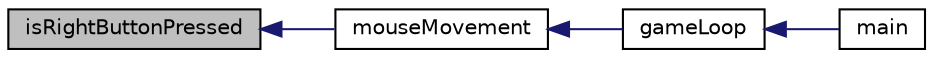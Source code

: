 digraph "isRightButtonPressed"
{
  edge [fontname="Helvetica",fontsize="10",labelfontname="Helvetica",labelfontsize="10"];
  node [fontname="Helvetica",fontsize="10",shape=record];
  rankdir="LR";
  Node8 [label="isRightButtonPressed",height=0.2,width=0.4,color="black", fillcolor="grey75", style="filled", fontcolor="black"];
  Node8 -> Node9 [dir="back",color="midnightblue",fontsize="10",style="solid",fontname="Helvetica"];
  Node9 [label="mouseMovement",height=0.2,width=0.4,color="black", fillcolor="white", style="filled",URL="$group___bow.html#ga72a1656ba8461fbee3a1b3a23d49bd19",tooltip="Handles all events related to mouse movement. "];
  Node9 -> Node10 [dir="back",color="midnightblue",fontsize="10",style="solid",fontname="Helvetica"];
  Node10 [label="gameLoop",height=0.2,width=0.4,color="black", fillcolor="white", style="filled",URL="$group___bow.html#gae3fcb6ab83836a82d8ab58a853667cba",tooltip="Main function for the game. Controls all interrupts of the peripherals and calls auxiliary functions..."];
  Node10 -> Node11 [dir="back",color="midnightblue",fontsize="10",style="solid",fontname="Helvetica"];
  Node11 [label="main",height=0.2,width=0.4,color="black", fillcolor="white", style="filled",URL="$main_8c.html#ae66f6b31b5ad750f1fe042a706a4e3d4"];
}
